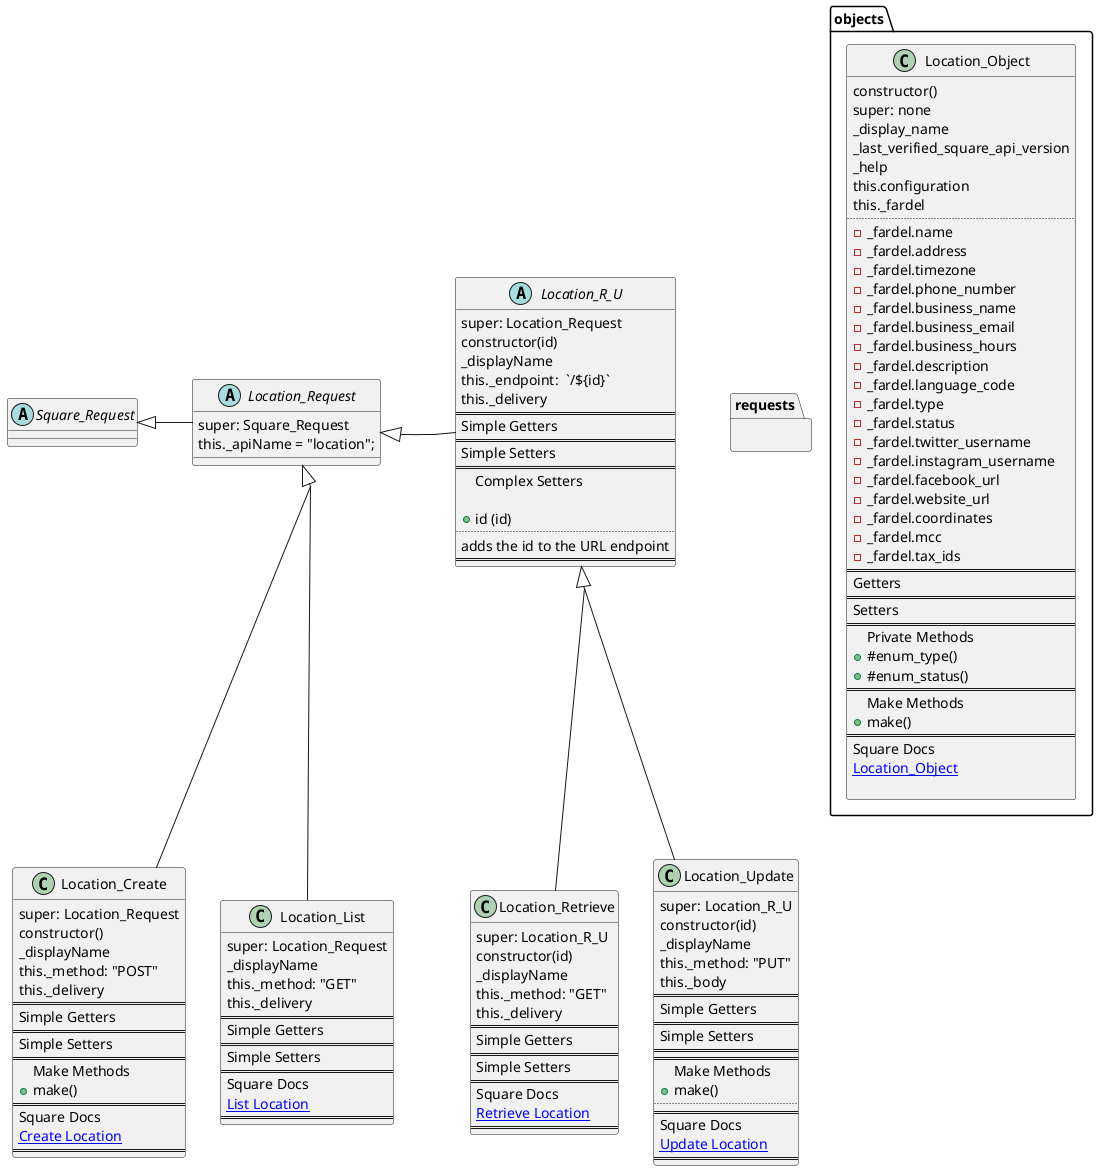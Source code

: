 @startuml
'https://plantuml.com/class-diagram

skinparam groupInheritance 2
' arrows with one dash display horizontally
' arrows with two dashes display vertically

namespace requests {
.Square_Request <|- .Location_Request

.Location_Request <|- .Location_R_U

.Location_Request <|-- .Location_Create
.Location_Request <|-- .Location_List

.Location_R_U <|-- .Location_Retrieve
.Location_R_U <|-- .Location_Update
}

abstract class Square_Request {}

abstract class Location_Request {
super: Square_Request
this._apiName = "location";
}


abstract class Location_R_U {
super: Location_Request
constructor(id)
_displayName
this._endpoint:  `/${id}`
this._delivery
==
Simple Getters
==
Simple Setters
==
Complex Setters

+id (id)
..
adds the id to the URL endpoint
==
}

class Location_List {
super: Location_Request
_displayName
this._method: "GET"
this._delivery
==
Simple Getters
==
Simple Setters
==
Square Docs
[[https://developer.squareup.com/reference/square/locations-api/list-locations List Location]]
==
}


class Location_Retrieve {
super: Location_R_U
constructor(id)
_displayName
this._method: "GET"
this._delivery
==
Simple Getters
==
Simple Setters
==
Square Docs
 [[https://developer.squareup.com/reference/square/locations-api/retrieve-location Retrieve Location]]
==
}


class Location_Update {
super: Location_R_U
constructor(id)
_displayName
this._method: "PUT"
this._body
==
Simple Getters
==
Simple Setters
==
==
Make Methods
+make()
..
==
Square Docs
[[https://developer.squareup.com/reference/square/locations-api/update-location Update Location]]
==
}

class Location_Create {
super: Location_Request
constructor()
_displayName
this._method: "POST"
this._delivery
==
Simple Getters
==
Simple Setters
==
Make Methods
+make()
==
Square Docs
[[https://developer.squareup.com/reference/square/invoices-api/create-invoice Create Location]]
==
}

namespace objects{
class  Location_Object {
constructor()
super: none
_display_name
_last_verified_square_api_version
_help
this.configuration
this._fardel
..
-_fardel.name
-_fardel.address
-_fardel.timezone
-_fardel.phone_number
-_fardel.business_name
-_fardel.business_email
-_fardel.business_hours
-_fardel.description
-_fardel.language_code
-_fardel.type
-_fardel.status
-_fardel.twitter_username
-_fardel.instagram_username
-_fardel.facebook_url
-_fardel.website_url
-_fardel.coordinates
-_fardel.mcc
-_fardel.tax_ids
==
Getters
==
Setters
==
Private Methods
+#enum_type()
+#enum_status()
==
Make Methods
+make()
==
Square Docs
[[ Location_Object ]]

}

}

@enduml